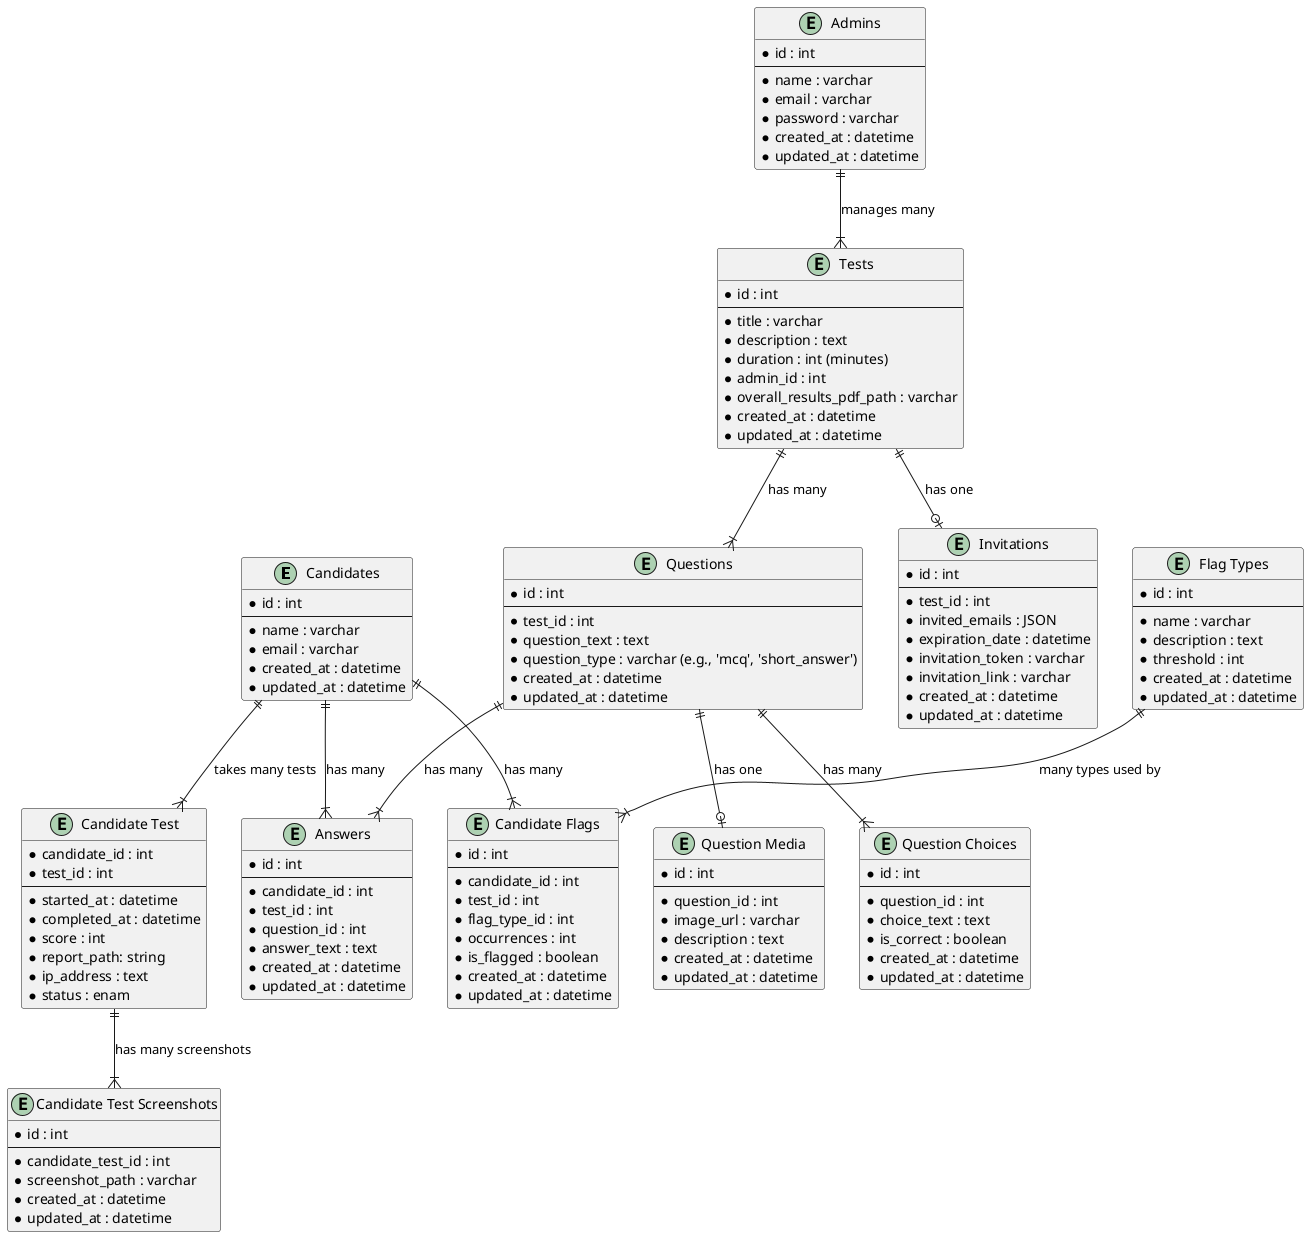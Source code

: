 @startuml "Milele SkillSage"


entity "Candidates" {
  * id : int
  --
  * name : varchar
  * email : varchar
  * created_at : datetime
  * updated_at : datetime
}

entity "Tests" {
  * id : int
  --
  * title : varchar
  * description : text
  * duration : int (minutes)
  * admin_id : int
  * overall_results_pdf_path : varchar
  * created_at : datetime
  * updated_at : datetime
}

entity "Candidate Test" {
  * candidate_id : int
  * test_id : int
  --
  * started_at : datetime
  * completed_at : datetime
  * score : int
  * report_path: string
  * ip_address : text
  * status : enam
}

entity "Candidate Test Screenshots" {
  * id : int
  --
  * candidate_test_id : int
  * screenshot_path : varchar
  * created_at : datetime
  * updated_at : datetime
}

entity "Questions" {
  * id : int
  --
  * test_id : int
  * question_text : text
  * question_type : varchar (e.g., 'mcq', 'short_answer')
  * created_at : datetime
  * updated_at : datetime
}

entity "Question Choices" {
  * id : int
  --
  * question_id : int
  * choice_text : text
  * is_correct : boolean
  * created_at : datetime
  * updated_at : datetime
}

entity "Question Media" {
  * id : int
  --
  * question_id : int
  * image_url : varchar
  * description : text
  * created_at : datetime
  * updated_at : datetime
}

entity "Answers" {
  * id : int
  --
  * candidate_id : int
  * test_id : int
  * question_id : int
  * answer_text : text
  * created_at : datetime
  * updated_at : datetime
}

entity "Admins" {
  * id : int
  --
  * name : varchar
  * email : varchar
  * password : varchar  
  * created_at : datetime
  * updated_at : datetime
}

entity "Flag Types" {
  * id : int
  --
  * name : varchar
  * description : text
  * threshold : int
  * created_at : datetime
  * updated_at : datetime
}

entity "Candidate Flags" {
  * id : int
  --
  * candidate_id : int
  * test_id : int
  * flag_type_id : int
  * occurrences : int
  * is_flagged : boolean
  * created_at : datetime
  * updated_at : datetime
}

entity "Invitations" {
  * id : int
  --
  * test_id : int
  * invited_emails : JSON
  * expiration_date : datetime
  * invitation_token : varchar
  * invitation_link : varchar
  * created_at : datetime 
  * updated_at : datetime
}

' Relationships
"Candidates" ||--|{ "Answers" : has many
"Candidates" ||--|{ "Candidate Flags" : has many
"Candidates" ||--|{ "Candidate Test" : takes many tests
"Tests" ||--|{ "Questions" : has many
"Tests" ||--o| "Invitations" : has one
"Questions" ||--|{ "Question Choices" : has many
"Questions" ||--o| "Question Media" : has one
"Questions" ||--|{ "Answers" : has many  
"Flag Types" ||--|{ "Candidate Flags" : many types used by
"Admins" ||--|{ "Tests" : manages many
"Candidate Test" ||--|{ "Candidate Test Screenshots" : "has many screenshots"

@enduml
